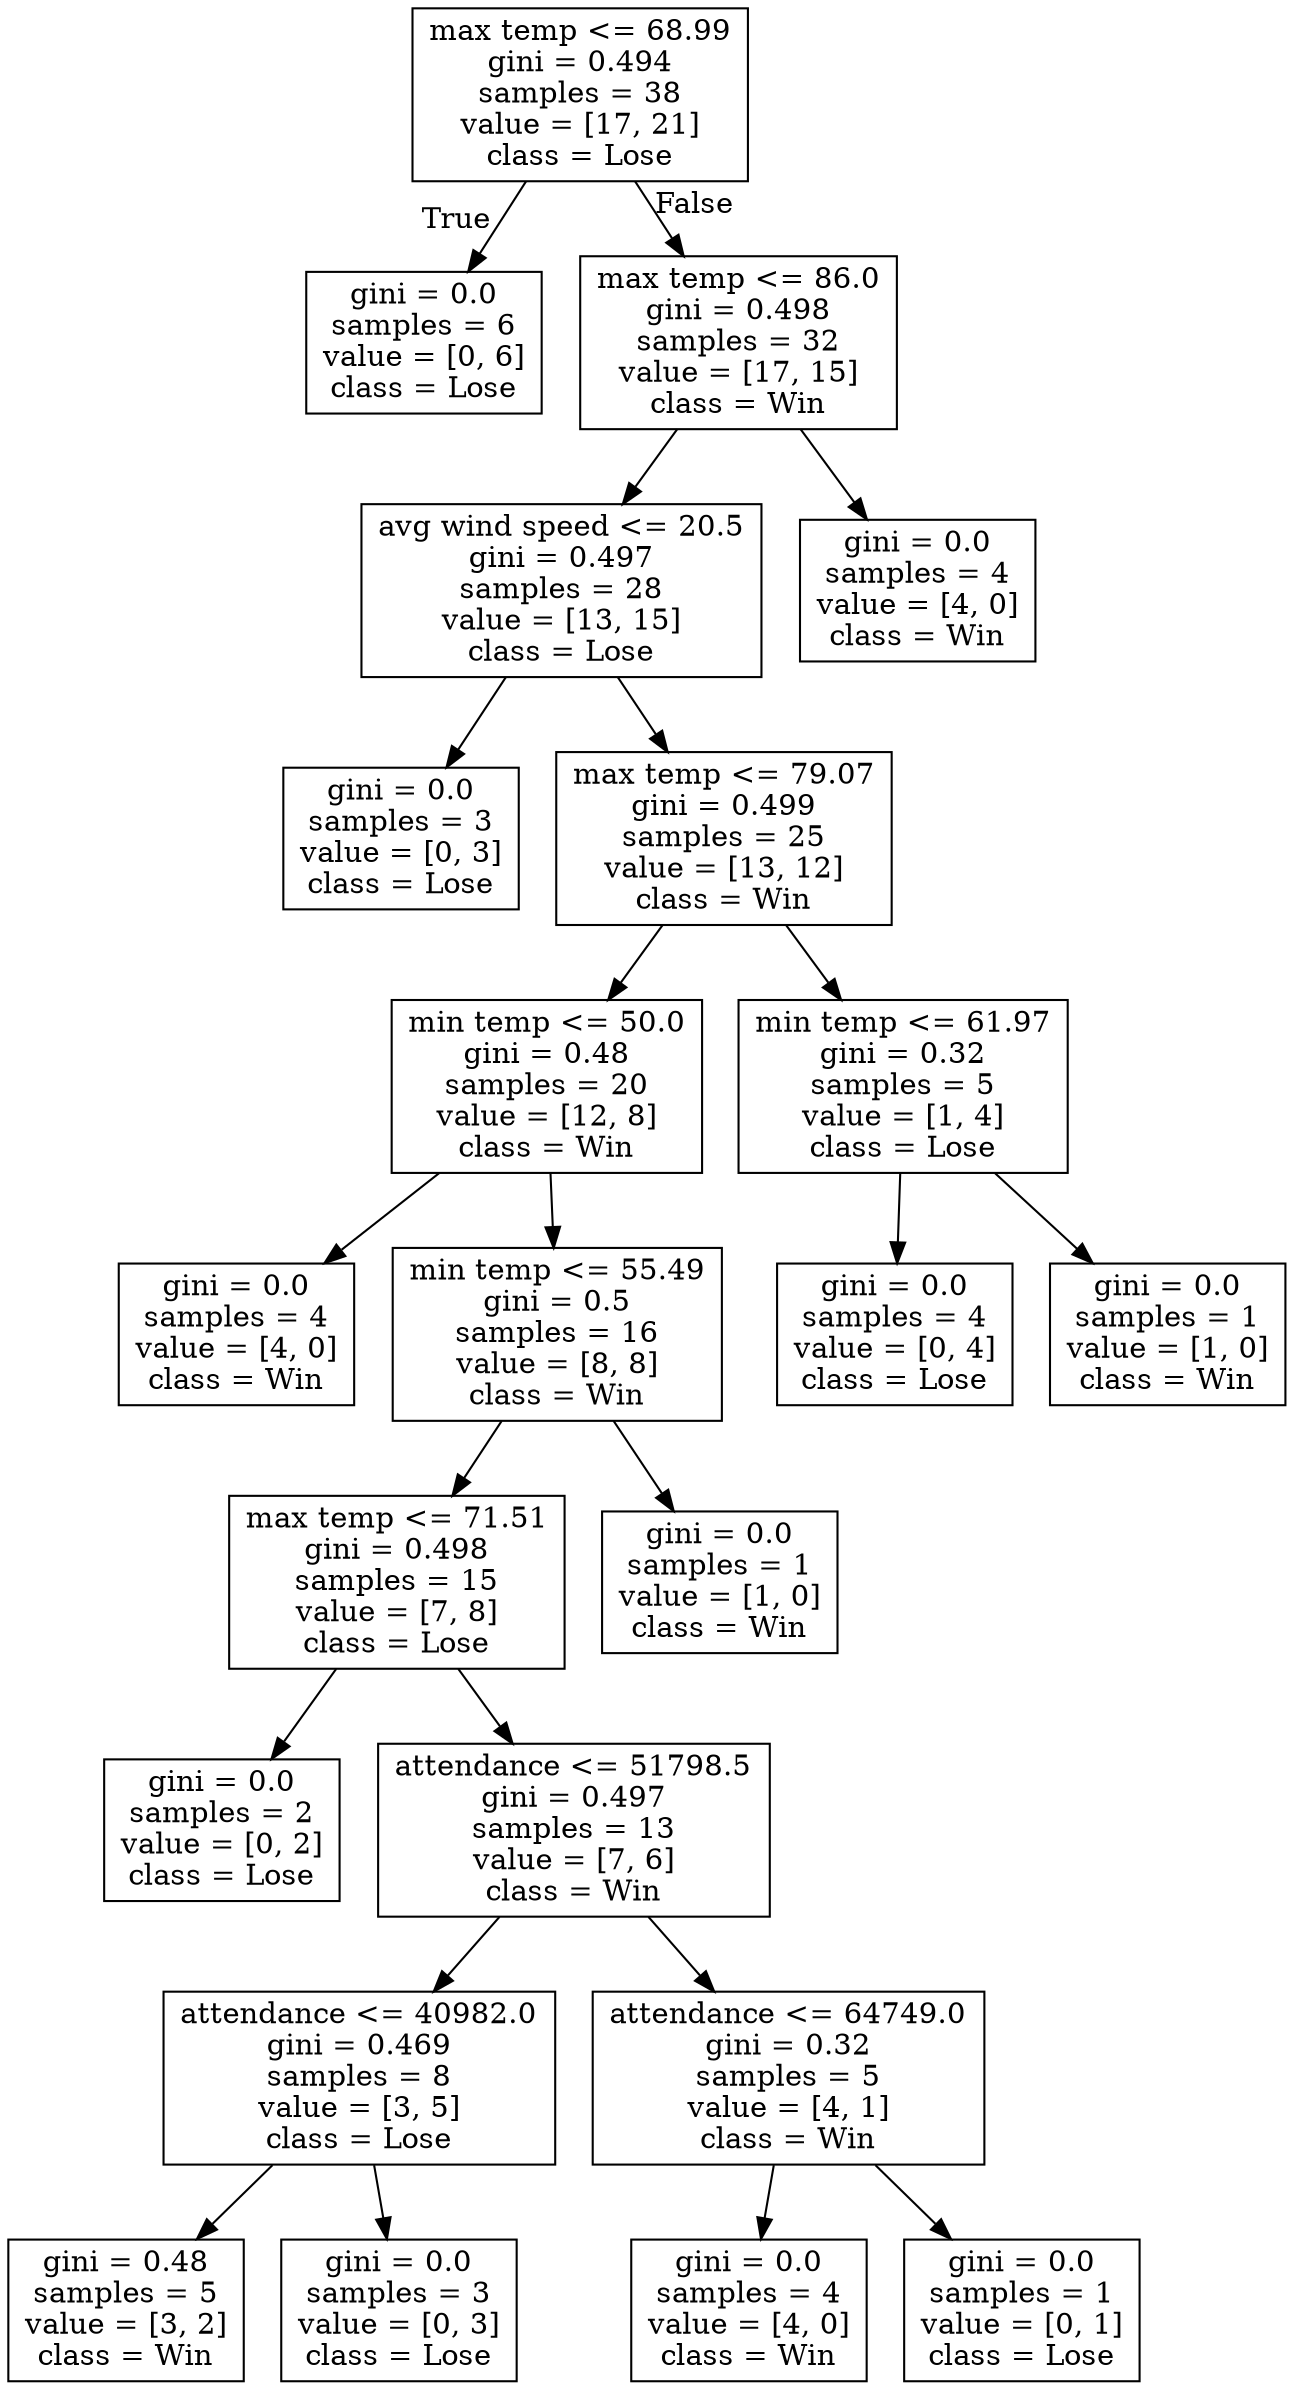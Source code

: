 digraph Tree {
node [shape=box] ;
0 [label="max temp <= 68.99\ngini = 0.494\nsamples = 38\nvalue = [17, 21]\nclass = Lose"] ;
1 [label="gini = 0.0\nsamples = 6\nvalue = [0, 6]\nclass = Lose"] ;
0 -> 1 [labeldistance=2.5, labelangle=45, headlabel="True"] ;
2 [label="max temp <= 86.0\ngini = 0.498\nsamples = 32\nvalue = [17, 15]\nclass = Win"] ;
0 -> 2 [labeldistance=2.5, labelangle=-45, headlabel="False"] ;
3 [label="avg wind speed <= 20.5\ngini = 0.497\nsamples = 28\nvalue = [13, 15]\nclass = Lose"] ;
2 -> 3 ;
4 [label="gini = 0.0\nsamples = 3\nvalue = [0, 3]\nclass = Lose"] ;
3 -> 4 ;
5 [label="max temp <= 79.07\ngini = 0.499\nsamples = 25\nvalue = [13, 12]\nclass = Win"] ;
3 -> 5 ;
6 [label="min temp <= 50.0\ngini = 0.48\nsamples = 20\nvalue = [12, 8]\nclass = Win"] ;
5 -> 6 ;
7 [label="gini = 0.0\nsamples = 4\nvalue = [4, 0]\nclass = Win"] ;
6 -> 7 ;
8 [label="min temp <= 55.49\ngini = 0.5\nsamples = 16\nvalue = [8, 8]\nclass = Win"] ;
6 -> 8 ;
9 [label="max temp <= 71.51\ngini = 0.498\nsamples = 15\nvalue = [7, 8]\nclass = Lose"] ;
8 -> 9 ;
10 [label="gini = 0.0\nsamples = 2\nvalue = [0, 2]\nclass = Lose"] ;
9 -> 10 ;
11 [label="attendance <= 51798.5\ngini = 0.497\nsamples = 13\nvalue = [7, 6]\nclass = Win"] ;
9 -> 11 ;
12 [label="attendance <= 40982.0\ngini = 0.469\nsamples = 8\nvalue = [3, 5]\nclass = Lose"] ;
11 -> 12 ;
13 [label="gini = 0.48\nsamples = 5\nvalue = [3, 2]\nclass = Win"] ;
12 -> 13 ;
14 [label="gini = 0.0\nsamples = 3\nvalue = [0, 3]\nclass = Lose"] ;
12 -> 14 ;
15 [label="attendance <= 64749.0\ngini = 0.32\nsamples = 5\nvalue = [4, 1]\nclass = Win"] ;
11 -> 15 ;
16 [label="gini = 0.0\nsamples = 4\nvalue = [4, 0]\nclass = Win"] ;
15 -> 16 ;
17 [label="gini = 0.0\nsamples = 1\nvalue = [0, 1]\nclass = Lose"] ;
15 -> 17 ;
18 [label="gini = 0.0\nsamples = 1\nvalue = [1, 0]\nclass = Win"] ;
8 -> 18 ;
19 [label="min temp <= 61.97\ngini = 0.32\nsamples = 5\nvalue = [1, 4]\nclass = Lose"] ;
5 -> 19 ;
20 [label="gini = 0.0\nsamples = 4\nvalue = [0, 4]\nclass = Lose"] ;
19 -> 20 ;
21 [label="gini = 0.0\nsamples = 1\nvalue = [1, 0]\nclass = Win"] ;
19 -> 21 ;
22 [label="gini = 0.0\nsamples = 4\nvalue = [4, 0]\nclass = Win"] ;
2 -> 22 ;
}